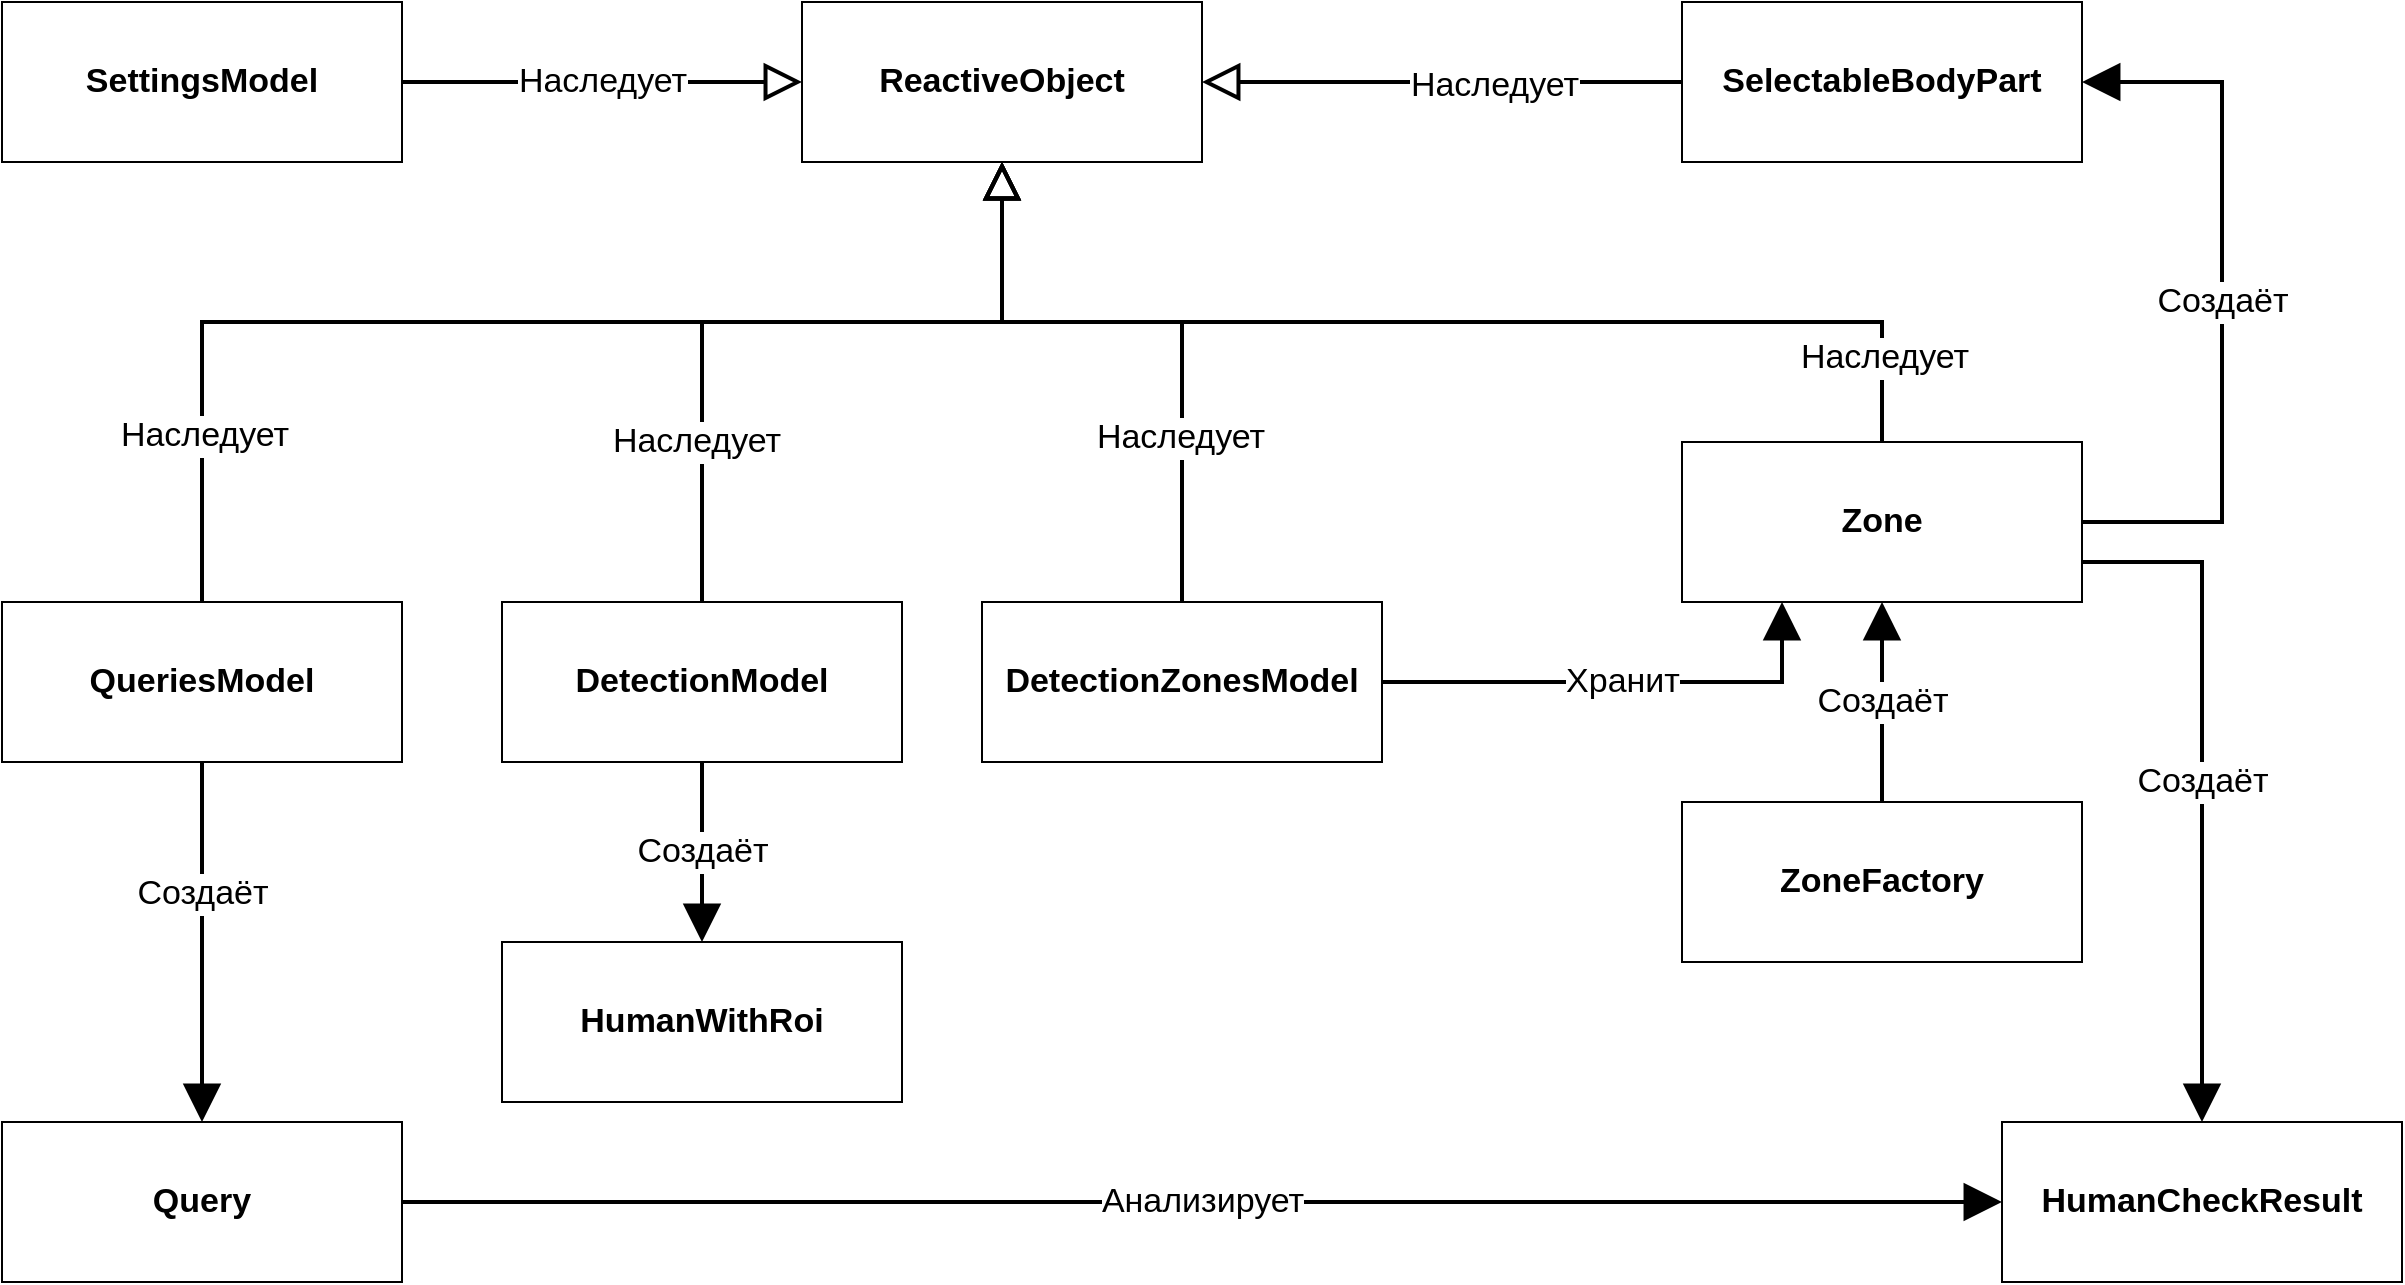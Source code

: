 <mxfile version="17.3.0" type="device" pages="11"><diagram id="lVbMk45v3q8_m3Y6EUMq" name="Models"><mxGraphModel dx="2249" dy="789" grid="1" gridSize="10" guides="1" tooltips="1" connect="1" arrows="1" fold="1" page="1" pageScale="1" pageWidth="827" pageHeight="1169" math="0" shadow="0"><root><mxCell id="0"/><mxCell id="1" parent="0"/><mxCell id="Pwsf_MeEl19vd4MY9JQ1-1" value="ReactiveObject" style="rounded=0;whiteSpace=wrap;html=1;fontSize=17;fontStyle=1" parent="1" vertex="1"><mxGeometry x="200" y="200" width="200" height="80" as="geometry"/></mxCell><mxCell id="Pwsf_MeEl19vd4MY9JQ1-5" style="edgeStyle=orthogonalEdgeStyle;rounded=0;orthogonalLoop=1;jettySize=auto;html=1;exitX=0.5;exitY=0;exitDx=0;exitDy=0;entryX=0.5;entryY=1;entryDx=0;entryDy=0;fontSize=17;endArrow=block;endFill=0;startSize=6;endSize=14;strokeWidth=2;" parent="1" source="Pwsf_MeEl19vd4MY9JQ1-3" target="Pwsf_MeEl19vd4MY9JQ1-1" edge="1"><mxGeometry relative="1" as="geometry"><Array as="points"><mxPoint x="390" y="360"/><mxPoint x="300" y="360"/></Array></mxGeometry></mxCell><mxCell id="05B9P-WUZT3QeuVyk3-e-15" value="Наследует" style="edgeLabel;html=1;align=center;verticalAlign=middle;resizable=0;points=[];fontSize=17;" parent="Pwsf_MeEl19vd4MY9JQ1-5" vertex="1" connectable="0"><mxGeometry x="-0.471" y="1" relative="1" as="geometry"><mxPoint as="offset"/></mxGeometry></mxCell><mxCell id="05B9P-WUZT3QeuVyk3-e-6" value="Хранит" style="edgeStyle=orthogonalEdgeStyle;rounded=0;orthogonalLoop=1;jettySize=auto;html=1;exitX=1;exitY=0.5;exitDx=0;exitDy=0;entryX=0.25;entryY=1;entryDx=0;entryDy=0;fontSize=17;endArrow=block;endFill=1;startSize=6;endSize=14;strokeWidth=2;" parent="1" source="Pwsf_MeEl19vd4MY9JQ1-3" target="05B9P-WUZT3QeuVyk3-e-4" edge="1"><mxGeometry relative="1" as="geometry"><Array as="points"><mxPoint x="690" y="540"/></Array></mxGeometry></mxCell><mxCell id="05B9P-WUZT3QeuVyk3-e-19" value="Создаёт" style="edgeStyle=orthogonalEdgeStyle;rounded=0;orthogonalLoop=1;jettySize=auto;html=1;exitX=1;exitY=0.75;exitDx=0;exitDy=0;fontSize=17;endArrow=block;endFill=1;startSize=6;endSize=14;strokeWidth=2;entryX=0.5;entryY=0;entryDx=0;entryDy=0;" parent="1" source="05B9P-WUZT3QeuVyk3-e-4" target="05B9P-WUZT3QeuVyk3-e-20" edge="1"><mxGeometry relative="1" as="geometry"><mxPoint x="390" y="670" as="targetPoint"/></mxGeometry></mxCell><mxCell id="Pwsf_MeEl19vd4MY9JQ1-3" value="DetectionZonesModel" style="rounded=0;whiteSpace=wrap;html=1;fontSize=17;fontStyle=1" parent="1" vertex="1"><mxGeometry x="290" y="500" width="200" height="80" as="geometry"/></mxCell><mxCell id="05B9P-WUZT3QeuVyk3-e-10" value="Создаёт" style="edgeStyle=orthogonalEdgeStyle;rounded=0;orthogonalLoop=1;jettySize=auto;html=1;exitX=0.5;exitY=0;exitDx=0;exitDy=0;entryX=0.5;entryY=1;entryDx=0;entryDy=0;fontSize=17;endArrow=block;endFill=1;startSize=6;endSize=14;strokeWidth=2;" parent="1" source="Pwsf_MeEl19vd4MY9JQ1-7" target="05B9P-WUZT3QeuVyk3-e-4" edge="1"><mxGeometry relative="1" as="geometry"/></mxCell><mxCell id="Pwsf_MeEl19vd4MY9JQ1-7" value="ZoneFactory" style="rounded=0;whiteSpace=wrap;html=1;fontSize=17;fontStyle=1" parent="1" vertex="1"><mxGeometry x="640" y="600" width="200" height="80" as="geometry"/></mxCell><mxCell id="Pwsf_MeEl19vd4MY9JQ1-9" value="Наследует" style="edgeStyle=orthogonalEdgeStyle;rounded=0;orthogonalLoop=1;jettySize=auto;html=1;exitX=1;exitY=0.5;exitDx=0;exitDy=0;entryX=0;entryY=0.5;entryDx=0;entryDy=0;fontSize=17;endArrow=block;endFill=0;startSize=6;endSize=14;strokeWidth=2;" parent="1" source="Pwsf_MeEl19vd4MY9JQ1-8" target="Pwsf_MeEl19vd4MY9JQ1-1" edge="1"><mxGeometry relative="1" as="geometry"/></mxCell><mxCell id="Pwsf_MeEl19vd4MY9JQ1-8" value="SettingsModel" style="rounded=0;whiteSpace=wrap;html=1;fontSize=17;fontStyle=1" parent="1" vertex="1"><mxGeometry x="-200" y="200" width="200" height="80" as="geometry"/></mxCell><mxCell id="05B9P-WUZT3QeuVyk3-e-9" style="edgeStyle=orthogonalEdgeStyle;rounded=0;orthogonalLoop=1;jettySize=auto;html=1;exitX=0.5;exitY=0;exitDx=0;exitDy=0;fontSize=17;endArrow=block;endFill=0;startSize=6;endSize=14;strokeWidth=2;" parent="1" source="05B9P-WUZT3QeuVyk3-e-1" edge="1"><mxGeometry relative="1" as="geometry"><mxPoint x="300" y="280" as="targetPoint"/><Array as="points"><mxPoint x="150" y="360"/><mxPoint x="300" y="360"/></Array></mxGeometry></mxCell><mxCell id="05B9P-WUZT3QeuVyk3-e-14" value="Наследует" style="edgeLabel;html=1;align=center;verticalAlign=middle;resizable=0;points=[];fontSize=17;" parent="05B9P-WUZT3QeuVyk3-e-9" vertex="1" connectable="0"><mxGeometry x="-0.568" y="3" relative="1" as="geometry"><mxPoint as="offset"/></mxGeometry></mxCell><mxCell id="05B9P-WUZT3QeuVyk3-e-18" value="Создаёт" style="edgeStyle=orthogonalEdgeStyle;rounded=0;orthogonalLoop=1;jettySize=auto;html=1;exitX=0.5;exitY=1;exitDx=0;exitDy=0;entryX=0.5;entryY=0;entryDx=0;entryDy=0;fontSize=17;endArrow=block;endFill=1;startSize=6;endSize=14;strokeWidth=2;" parent="1" source="05B9P-WUZT3QeuVyk3-e-1" target="05B9P-WUZT3QeuVyk3-e-17" edge="1"><mxGeometry relative="1" as="geometry"/></mxCell><mxCell id="05B9P-WUZT3QeuVyk3-e-1" value="DetectionModel" style="rounded=0;whiteSpace=wrap;html=1;fontSize=17;fontStyle=1" parent="1" vertex="1"><mxGeometry x="50" y="500" width="200" height="80" as="geometry"/></mxCell><mxCell id="05B9P-WUZT3QeuVyk3-e-5" style="edgeStyle=orthogonalEdgeStyle;rounded=0;orthogonalLoop=1;jettySize=auto;html=1;exitX=0.5;exitY=0;exitDx=0;exitDy=0;entryX=0.5;entryY=1;entryDx=0;entryDy=0;fontSize=17;endArrow=block;endFill=0;startSize=6;endSize=14;strokeWidth=2;" parent="1" source="05B9P-WUZT3QeuVyk3-e-4" target="Pwsf_MeEl19vd4MY9JQ1-1" edge="1"><mxGeometry relative="1" as="geometry"><Array as="points"><mxPoint x="740" y="360"/><mxPoint x="300" y="360"/></Array></mxGeometry></mxCell><mxCell id="05B9P-WUZT3QeuVyk3-e-16" value="Наследует" style="edgeLabel;html=1;align=center;verticalAlign=middle;resizable=0;points=[];fontSize=17;" parent="05B9P-WUZT3QeuVyk3-e-5" vertex="1" connectable="0"><mxGeometry x="-0.855" y="-1" relative="1" as="geometry"><mxPoint as="offset"/></mxGeometry></mxCell><mxCell id="05B9P-WUZT3QeuVyk3-e-4" value="Zone" style="rounded=0;whiteSpace=wrap;html=1;fontSize=17;fontStyle=1" parent="1" vertex="1"><mxGeometry x="640" y="420" width="200" height="80" as="geometry"/></mxCell><mxCell id="05B9P-WUZT3QeuVyk3-e-12" style="edgeStyle=orthogonalEdgeStyle;rounded=0;orthogonalLoop=1;jettySize=auto;html=1;exitX=0.5;exitY=0;exitDx=0;exitDy=0;entryX=0.5;entryY=1;entryDx=0;entryDy=0;fontSize=17;endArrow=block;endFill=0;startSize=6;endSize=14;strokeWidth=2;" parent="1" source="05B9P-WUZT3QeuVyk3-e-11" target="Pwsf_MeEl19vd4MY9JQ1-1" edge="1"><mxGeometry relative="1" as="geometry"><Array as="points"><mxPoint x="-100" y="360"/><mxPoint x="300" y="360"/></Array></mxGeometry></mxCell><mxCell id="05B9P-WUZT3QeuVyk3-e-13" value="Наследует" style="edgeLabel;html=1;align=center;verticalAlign=middle;resizable=0;points=[];fontSize=17;" parent="05B9P-WUZT3QeuVyk3-e-12" vertex="1" connectable="0"><mxGeometry x="-0.732" y="-1" relative="1" as="geometry"><mxPoint as="offset"/></mxGeometry></mxCell><mxCell id="BBI9Ho5Rjt9mncwX-5yS-2" style="edgeStyle=orthogonalEdgeStyle;rounded=0;orthogonalLoop=1;jettySize=auto;html=1;exitX=0.5;exitY=1;exitDx=0;exitDy=0;entryX=0.5;entryY=0;entryDx=0;entryDy=0;fontSize=17;endArrow=block;endFill=1;startSize=6;endSize=14;strokeWidth=2;" parent="1" source="05B9P-WUZT3QeuVyk3-e-11" target="BBI9Ho5Rjt9mncwX-5yS-1" edge="1"><mxGeometry relative="1" as="geometry"/></mxCell><mxCell id="BBI9Ho5Rjt9mncwX-5yS-3" value="Создаёт" style="edgeLabel;html=1;align=center;verticalAlign=middle;resizable=0;points=[];fontSize=17;" parent="BBI9Ho5Rjt9mncwX-5yS-2" vertex="1" connectable="0"><mxGeometry x="-0.268" relative="1" as="geometry"><mxPoint as="offset"/></mxGeometry></mxCell><mxCell id="05B9P-WUZT3QeuVyk3-e-11" value="QueriesModel" style="rounded=0;whiteSpace=wrap;html=1;fontSize=17;fontStyle=1" parent="1" vertex="1"><mxGeometry x="-200" y="500" width="200" height="80" as="geometry"/></mxCell><mxCell id="05B9P-WUZT3QeuVyk3-e-17" value="HumanWithRoi" style="rounded=0;whiteSpace=wrap;html=1;fontSize=17;fontStyle=1" parent="1" vertex="1"><mxGeometry x="50" y="670" width="200" height="80" as="geometry"/></mxCell><mxCell id="05B9P-WUZT3QeuVyk3-e-20" value="HumanCheckResult" style="rounded=0;whiteSpace=wrap;html=1;fontSize=17;fontStyle=1" parent="1" vertex="1"><mxGeometry x="800" y="760" width="200" height="80" as="geometry"/></mxCell><mxCell id="RXeYNyWutmVe1sx_dvgy-2" style="edgeStyle=orthogonalEdgeStyle;rounded=0;orthogonalLoop=1;jettySize=auto;html=1;exitX=0;exitY=0.5;exitDx=0;exitDy=0;entryX=1;entryY=0.5;entryDx=0;entryDy=0;fontSize=17;endArrow=block;endFill=0;startSize=6;endSize=14;strokeWidth=2;" parent="1" source="RXeYNyWutmVe1sx_dvgy-1" target="Pwsf_MeEl19vd4MY9JQ1-1" edge="1"><mxGeometry relative="1" as="geometry"/></mxCell><mxCell id="RXeYNyWutmVe1sx_dvgy-3" value="Наследует" style="edgeLabel;html=1;align=center;verticalAlign=middle;resizable=0;points=[];fontSize=17;" parent="RXeYNyWutmVe1sx_dvgy-2" vertex="1" connectable="0"><mxGeometry x="-0.217" y="2" relative="1" as="geometry"><mxPoint as="offset"/></mxGeometry></mxCell><mxCell id="RXeYNyWutmVe1sx_dvgy-1" value="SelectableBodyPart" style="rounded=0;whiteSpace=wrap;html=1;fontSize=17;fontStyle=1" parent="1" vertex="1"><mxGeometry x="640" y="200" width="200" height="80" as="geometry"/></mxCell><mxCell id="RXeYNyWutmVe1sx_dvgy-4" value="Создаёт" style="edgeStyle=orthogonalEdgeStyle;rounded=0;orthogonalLoop=1;jettySize=auto;html=1;exitX=1;exitY=0.5;exitDx=0;exitDy=0;entryX=1;entryY=0.5;entryDx=0;entryDy=0;fontSize=17;endArrow=block;endFill=1;startSize=6;endSize=14;strokeWidth=2;" parent="1" source="05B9P-WUZT3QeuVyk3-e-4" target="RXeYNyWutmVe1sx_dvgy-1" edge="1"><mxGeometry relative="1" as="geometry"><mxPoint x="750" y="610" as="sourcePoint"/><mxPoint x="750" y="510" as="targetPoint"/><Array as="points"><mxPoint x="910" y="460"/><mxPoint x="910" y="240"/></Array></mxGeometry></mxCell><mxCell id="BBI9Ho5Rjt9mncwX-5yS-4" value="Анализирует" style="edgeStyle=orthogonalEdgeStyle;rounded=0;orthogonalLoop=1;jettySize=auto;html=1;exitX=1;exitY=0.5;exitDx=0;exitDy=0;entryX=0;entryY=0.5;entryDx=0;entryDy=0;fontSize=17;endArrow=block;endFill=1;startSize=6;endSize=14;strokeWidth=2;" parent="1" source="BBI9Ho5Rjt9mncwX-5yS-1" target="05B9P-WUZT3QeuVyk3-e-20" edge="1"><mxGeometry relative="1" as="geometry"/></mxCell><mxCell id="BBI9Ho5Rjt9mncwX-5yS-1" value="Query" style="rounded=0;whiteSpace=wrap;html=1;fontSize=17;fontStyle=1" parent="1" vertex="1"><mxGeometry x="-200" y="760" width="200" height="80" as="geometry"/></mxCell></root></mxGraphModel></diagram><diagram id="eccBWpAx4H5GI1JZVXms" name="ViewModels"><mxGraphModel dx="2249" dy="1958" grid="1" gridSize="10" guides="1" tooltips="1" connect="1" arrows="1" fold="1" page="1" pageScale="1" pageWidth="827" pageHeight="1169" math="0" shadow="0"><root><mxCell id="0"/><mxCell id="1" parent="0"/><mxCell id="CQ52oy3UiIIA9jU9SBJD-2" style="edgeStyle=orthogonalEdgeStyle;rounded=0;orthogonalLoop=1;jettySize=auto;html=1;exitX=0.5;exitY=0;exitDx=0;exitDy=0;entryX=0.5;entryY=1;entryDx=0;entryDy=0;fontSize=17;endArrow=block;endFill=0;startSize=6;endSize=14;strokeWidth=2;" parent="1" source="mF8u1LyoYfnVITgFCpwh-1" target="CQ52oy3UiIIA9jU9SBJD-1" edge="1"><mxGeometry relative="1" as="geometry"/></mxCell><mxCell id="Gm1gbn7dVcfFZR_8BNUo-7" value="Наследует" style="edgeLabel;html=1;align=center;verticalAlign=middle;resizable=0;points=[];fontSize=17;" parent="CQ52oy3UiIIA9jU9SBJD-2" vertex="1" connectable="0"><mxGeometry x="-0.51" y="1" relative="1" as="geometry"><mxPoint as="offset"/></mxGeometry></mxCell><mxCell id="mF8u1LyoYfnVITgFCpwh-1" value="ShellViewModel" style="rounded=0;whiteSpace=wrap;html=1;fontSize=17;fontStyle=1" parent="1" vertex="1"><mxGeometry x="70" y="280" width="200" height="80" as="geometry"/></mxCell><mxCell id="cVGPGwTRxzzX_lsUKX8O-1" value="Наследует" style="edgeStyle=orthogonalEdgeStyle;rounded=0;orthogonalLoop=1;jettySize=auto;html=1;exitX=1;exitY=0.5;exitDx=0;exitDy=0;entryX=0;entryY=0.5;entryDx=0;entryDy=0;fontSize=17;endArrow=block;endFill=0;startSize=6;endSize=14;strokeWidth=2;" parent="1" source="mF8u1LyoYfnVITgFCpwh-2" target="CQ52oy3UiIIA9jU9SBJD-1" edge="1"><mxGeometry relative="1" as="geometry"/></mxCell><mxCell id="mF8u1LyoYfnVITgFCpwh-2" value="ZoneCosumer" style="rounded=0;whiteSpace=wrap;html=1;fontSize=17;fontStyle=1" parent="1" vertex="1"><mxGeometry x="-170" y="120" width="200" height="80" as="geometry"/></mxCell><mxCell id="CQ52oy3UiIIA9jU9SBJD-1" value="ReactiveObject" style="rounded=0;whiteSpace=wrap;html=1;fontSize=17;fontStyle=1" parent="1" vertex="1"><mxGeometry x="200" y="120" width="200" height="80" as="geometry"/></mxCell><mxCell id="cVGPGwTRxzzX_lsUKX8O-6" style="edgeStyle=orthogonalEdgeStyle;rounded=0;orthogonalLoop=1;jettySize=auto;html=1;exitX=0.5;exitY=1;exitDx=0;exitDy=0;entryX=0.5;entryY=0;entryDx=0;entryDy=0;fontSize=17;endArrow=block;endFill=0;startSize=6;endSize=14;strokeWidth=2;" parent="1" source="cVGPGwTRxzzX_lsUKX8O-2" target="CQ52oy3UiIIA9jU9SBJD-1" edge="1"><mxGeometry relative="1" as="geometry"/></mxCell><mxCell id="Gm1gbn7dVcfFZR_8BNUo-5" value="Наследует" style="edgeLabel;html=1;align=center;verticalAlign=middle;resizable=0;points=[];fontSize=17;" parent="cVGPGwTRxzzX_lsUKX8O-6" vertex="1" connectable="0"><mxGeometry x="-0.516" y="3" relative="1" as="geometry"><mxPoint as="offset"/></mxGeometry></mxCell><mxCell id="cVGPGwTRxzzX_lsUKX8O-2" value="DetectionZonesViewModel" style="rounded=0;whiteSpace=wrap;html=1;fontSize=17;fontStyle=1" parent="1" vertex="1"><mxGeometry x="70" y="-40" width="220" height="80" as="geometry"/></mxCell><mxCell id="Gm1gbn7dVcfFZR_8BNUo-3" value="Наследует" style="edgeStyle=orthogonalEdgeStyle;rounded=0;orthogonalLoop=1;jettySize=auto;html=1;exitX=0;exitY=0.5;exitDx=0;exitDy=0;entryX=1;entryY=0.5;entryDx=0;entryDy=0;fontSize=17;endArrow=block;endFill=0;startSize=6;endSize=14;strokeWidth=2;" parent="1" source="cVGPGwTRxzzX_lsUKX8O-4" target="CQ52oy3UiIIA9jU9SBJD-1" edge="1"><mxGeometry relative="1" as="geometry"/></mxCell><mxCell id="cVGPGwTRxzzX_lsUKX8O-4" value="OpenCameraDialogViewModel" style="rounded=0;whiteSpace=wrap;html=1;fontSize=17;fontStyle=1" parent="1" vertex="1"><mxGeometry x="600" y="120" width="280" height="80" as="geometry"/></mxCell><mxCell id="cVGPGwTRxzzX_lsUKX8O-9" style="edgeStyle=orthogonalEdgeStyle;rounded=0;orthogonalLoop=1;jettySize=auto;html=1;exitX=0.5;exitY=0;exitDx=0;exitDy=0;fontSize=17;endArrow=block;endFill=0;startSize=6;endSize=14;strokeWidth=2;entryX=0;entryY=0.5;entryDx=0;entryDy=0;" parent="1" source="cVGPGwTRxzzX_lsUKX8O-5" target="mF8u1LyoYfnVITgFCpwh-2" edge="1"><mxGeometry relative="1" as="geometry"><mxPoint x="-200" y="200" as="targetPoint"/><Array as="points"><mxPoint x="-250" y="160"/></Array></mxGeometry></mxCell><mxCell id="Gm1gbn7dVcfFZR_8BNUo-9" value="Наследует" style="edgeLabel;html=1;align=center;verticalAlign=middle;resizable=0;points=[];fontSize=17;" parent="cVGPGwTRxzzX_lsUKX8O-9" vertex="1" connectable="0"><mxGeometry x="-0.684" relative="1" as="geometry"><mxPoint as="offset"/></mxGeometry></mxCell><mxCell id="cVGPGwTRxzzX_lsUKX8O-5" value="DetectionViewModel" style="rounded=0;whiteSpace=wrap;html=1;fontSize=17;fontStyle=1" parent="1" vertex="1"><mxGeometry x="-350" y="240" width="200" height="80" as="geometry"/></mxCell><mxCell id="cVGPGwTRxzzX_lsUKX8O-8" style="edgeStyle=orthogonalEdgeStyle;rounded=0;orthogonalLoop=1;jettySize=auto;html=1;exitX=0.5;exitY=1;exitDx=0;exitDy=0;entryX=0;entryY=0.5;entryDx=0;entryDy=0;fontSize=17;endArrow=block;endFill=0;startSize=6;endSize=14;strokeWidth=2;" parent="1" source="cVGPGwTRxzzX_lsUKX8O-7" target="mF8u1LyoYfnVITgFCpwh-2" edge="1"><mxGeometry relative="1" as="geometry"/></mxCell><mxCell id="Gm1gbn7dVcfFZR_8BNUo-10" value="Наследует" style="edgeLabel;html=1;align=center;verticalAlign=middle;resizable=0;points=[];fontSize=17;" parent="cVGPGwTRxzzX_lsUKX8O-8" vertex="1" connectable="0"><mxGeometry x="-0.838" y="-1" relative="1" as="geometry"><mxPoint x="1" y="6" as="offset"/></mxGeometry></mxCell><mxCell id="cVGPGwTRxzzX_lsUKX8O-7" value="ZonesViewModel" style="rounded=0;whiteSpace=wrap;html=1;fontSize=17;fontStyle=1" parent="1" vertex="1"><mxGeometry x="-360" y="20" width="220" height="80" as="geometry"/></mxCell><mxCell id="cVGPGwTRxzzX_lsUKX8O-12" style="edgeStyle=orthogonalEdgeStyle;rounded=0;orthogonalLoop=1;jettySize=auto;html=1;exitX=0.5;exitY=1;exitDx=0;exitDy=0;entryX=0.5;entryY=0;entryDx=0;entryDy=0;fontSize=17;endArrow=block;endFill=0;startSize=6;endSize=14;strokeWidth=2;" parent="1" source="cVGPGwTRxzzX_lsUKX8O-11" target="CQ52oy3UiIIA9jU9SBJD-1" edge="1"><mxGeometry relative="1" as="geometry"/></mxCell><mxCell id="Gm1gbn7dVcfFZR_8BNUo-4" value="Наследует" style="edgeLabel;html=1;align=center;verticalAlign=middle;resizable=0;points=[];fontSize=17;" parent="cVGPGwTRxzzX_lsUKX8O-12" vertex="1" connectable="0"><mxGeometry x="-0.39" relative="1" as="geometry"><mxPoint as="offset"/></mxGeometry></mxCell><mxCell id="cVGPGwTRxzzX_lsUKX8O-11" value="HumansViewModel" style="rounded=0;whiteSpace=wrap;html=1;fontSize=17;fontStyle=1" parent="1" vertex="1"><mxGeometry x="320" y="-40" width="220" height="80" as="geometry"/></mxCell><mxCell id="cVGPGwTRxzzX_lsUKX8O-14" style="edgeStyle=orthogonalEdgeStyle;rounded=0;orthogonalLoop=1;jettySize=auto;html=1;exitX=0.5;exitY=0;exitDx=0;exitDy=0;entryX=0.5;entryY=1;entryDx=0;entryDy=0;fontSize=17;endArrow=block;endFill=0;startSize=6;endSize=14;strokeWidth=2;" parent="1" source="cVGPGwTRxzzX_lsUKX8O-13" target="CQ52oy3UiIIA9jU9SBJD-1" edge="1"><mxGeometry relative="1" as="geometry"/></mxCell><mxCell id="Gm1gbn7dVcfFZR_8BNUo-6" value="Наследует" style="edgeLabel;html=1;align=center;verticalAlign=middle;resizable=0;points=[];fontSize=17;" parent="cVGPGwTRxzzX_lsUKX8O-14" vertex="1" connectable="0"><mxGeometry x="-0.391" y="1" relative="1" as="geometry"><mxPoint as="offset"/></mxGeometry></mxCell><mxCell id="cVGPGwTRxzzX_lsUKX8O-13" value="SettingsViewModel" style="rounded=0;whiteSpace=wrap;html=1;fontSize=17;fontStyle=1" parent="1" vertex="1"><mxGeometry x="320" y="280" width="200" height="80" as="geometry"/></mxCell></root></mxGraphModel></diagram><diagram id="ZwteJK--eHnxEDnkf1O6" name="Views"><mxGraphModel dx="2249" dy="1958" grid="1" gridSize="10" guides="1" tooltips="1" connect="1" arrows="1" fold="1" page="1" pageScale="1" pageWidth="827" pageHeight="1169" math="0" shadow="0"><root><mxCell id="0"/><mxCell id="1" parent="0"/><mxCell id="0LN0Os0TlgbcNT7TuWBF-3" style="edgeStyle=orthogonalEdgeStyle;rounded=0;orthogonalLoop=1;jettySize=auto;html=1;exitX=0.5;exitY=0;exitDx=0;exitDy=0;entryX=0.5;entryY=1;entryDx=0;entryDy=0;fontSize=17;endArrow=block;endFill=1;startSize=6;endSize=14;strokeWidth=2;" parent="1" source="0LN0Os0TlgbcNT7TuWBF-1" target="0LN0Os0TlgbcNT7TuWBF-2" edge="1"><mxGeometry relative="1" as="geometry"/></mxCell><mxCell id="c0GDDBGlBjeldphuzk5E-3" value="Создаёт" style="edgeLabel;html=1;align=center;verticalAlign=middle;resizable=0;points=[];fontSize=17;" parent="0LN0Os0TlgbcNT7TuWBF-3" vertex="1" connectable="0"><mxGeometry x="-0.268" y="-2" relative="1" as="geometry"><mxPoint as="offset"/></mxGeometry></mxCell><mxCell id="0LN0Os0TlgbcNT7TuWBF-17" style="edgeStyle=orthogonalEdgeStyle;rounded=0;orthogonalLoop=1;jettySize=auto;html=1;exitX=0;exitY=0.5;exitDx=0;exitDy=0;entryX=1;entryY=0.5;entryDx=0;entryDy=0;fontSize=17;endArrow=block;endFill=1;startSize=6;endSize=14;strokeWidth=2;" parent="1" source="0LN0Os0TlgbcNT7TuWBF-1" target="0LN0Os0TlgbcNT7TuWBF-16" edge="1"><mxGeometry relative="1" as="geometry"/></mxCell><mxCell id="c0GDDBGlBjeldphuzk5E-1" value="Создаёт" style="edgeLabel;html=1;align=center;verticalAlign=middle;resizable=0;points=[];fontSize=17;" parent="0LN0Os0TlgbcNT7TuWBF-17" vertex="1" connectable="0"><mxGeometry x="-0.148" relative="1" as="geometry"><mxPoint as="offset"/></mxGeometry></mxCell><mxCell id="0LN0Os0TlgbcNT7TuWBF-19" value="Создаёт" style="edgeStyle=orthogonalEdgeStyle;rounded=0;orthogonalLoop=1;jettySize=auto;html=1;exitX=1;exitY=0.5;exitDx=0;exitDy=0;entryX=0;entryY=0.5;entryDx=0;entryDy=0;fontSize=17;endArrow=block;endFill=1;startSize=6;endSize=14;strokeWidth=2;" parent="1" source="0LN0Os0TlgbcNT7TuWBF-1" target="0LN0Os0TlgbcNT7TuWBF-18" edge="1"><mxGeometry relative="1" as="geometry"/></mxCell><mxCell id="0LN0Os0TlgbcNT7TuWBF-21" style="edgeStyle=orthogonalEdgeStyle;rounded=0;orthogonalLoop=1;jettySize=auto;html=1;exitX=0.5;exitY=1;exitDx=0;exitDy=0;entryX=0.5;entryY=0;entryDx=0;entryDy=0;fontSize=17;endArrow=block;endFill=1;startSize=6;endSize=14;strokeWidth=2;" parent="1" source="0LN0Os0TlgbcNT7TuWBF-1" target="0LN0Os0TlgbcNT7TuWBF-20" edge="1"><mxGeometry relative="1" as="geometry"/></mxCell><mxCell id="c0GDDBGlBjeldphuzk5E-2" value="Создаёт" style="edgeLabel;html=1;align=center;verticalAlign=middle;resizable=0;points=[];fontSize=17;" parent="0LN0Os0TlgbcNT7TuWBF-21" vertex="1" connectable="0"><mxGeometry x="-0.256" y="4" relative="1" as="geometry"><mxPoint as="offset"/></mxGeometry></mxCell><mxCell id="0LN0Os0TlgbcNT7TuWBF-1" value="Shell" style="rounded=0;whiteSpace=wrap;html=1;fontSize=17;" parent="1" vertex="1"><mxGeometry x="280" y="400" width="120" height="60" as="geometry"/></mxCell><mxCell id="0LN0Os0TlgbcNT7TuWBF-14" style="edgeStyle=orthogonalEdgeStyle;rounded=0;orthogonalLoop=1;jettySize=auto;html=1;exitX=1;exitY=0.5;exitDx=0;exitDy=0;entryX=0;entryY=0.5;entryDx=0;entryDy=0;fontSize=17;endArrow=block;endFill=1;startSize=6;endSize=14;strokeWidth=2;" parent="1" source="0LN0Os0TlgbcNT7TuWBF-2" target="0LN0Os0TlgbcNT7TuWBF-7" edge="1"><mxGeometry relative="1" as="geometry"/></mxCell><mxCell id="c0GDDBGlBjeldphuzk5E-4" value="Создаёт" style="edgeLabel;html=1;align=center;verticalAlign=middle;resizable=0;points=[];fontSize=17;" parent="0LN0Os0TlgbcNT7TuWBF-14" vertex="1" connectable="0"><mxGeometry x="-0.082" relative="1" as="geometry"><mxPoint as="offset"/></mxGeometry></mxCell><mxCell id="0LN0Os0TlgbcNT7TuWBF-15" style="edgeStyle=orthogonalEdgeStyle;rounded=0;orthogonalLoop=1;jettySize=auto;html=1;exitX=0.75;exitY=0;exitDx=0;exitDy=0;entryX=0.5;entryY=1;entryDx=0;entryDy=0;fontSize=17;endArrow=block;endFill=1;startSize=6;endSize=14;strokeWidth=2;" parent="1" source="0LN0Os0TlgbcNT7TuWBF-2" target="0LN0Os0TlgbcNT7TuWBF-5" edge="1"><mxGeometry relative="1" as="geometry"><Array as="points"><mxPoint x="382" y="200"/><mxPoint x="455" y="200"/></Array></mxGeometry></mxCell><mxCell id="c0GDDBGlBjeldphuzk5E-7" value="Создаёт" style="edgeLabel;html=1;align=center;verticalAlign=middle;resizable=0;points=[];fontSize=17;" parent="0LN0Os0TlgbcNT7TuWBF-15" vertex="1" connectable="0"><mxGeometry x="-0.209" relative="1" as="geometry"><mxPoint as="offset"/></mxGeometry></mxCell><mxCell id="0LN0Os0TlgbcNT7TuWBF-24" style="edgeStyle=orthogonalEdgeStyle;rounded=0;orthogonalLoop=1;jettySize=auto;html=1;exitX=0.25;exitY=0;exitDx=0;exitDy=0;entryX=0.5;entryY=1;entryDx=0;entryDy=0;fontSize=17;endArrow=block;endFill=1;startSize=6;endSize=14;strokeWidth=2;" parent="1" source="0LN0Os0TlgbcNT7TuWBF-2" target="0LN0Os0TlgbcNT7TuWBF-23" edge="1"><mxGeometry relative="1" as="geometry"><Array as="points"><mxPoint x="298" y="200"/><mxPoint x="205" y="200"/></Array></mxGeometry></mxCell><mxCell id="c0GDDBGlBjeldphuzk5E-6" value="Создаёт" style="edgeLabel;html=1;align=center;verticalAlign=middle;resizable=0;points=[];fontSize=17;" parent="0LN0Os0TlgbcNT7TuWBF-24" vertex="1" connectable="0"><mxGeometry x="0.175" y="-3" relative="1" as="geometry"><mxPoint as="offset"/></mxGeometry></mxCell><mxCell id="0LN0Os0TlgbcNT7TuWBF-29" style="edgeStyle=orthogonalEdgeStyle;rounded=0;orthogonalLoop=1;jettySize=auto;html=1;exitX=0;exitY=0.5;exitDx=0;exitDy=0;entryX=1;entryY=0.5;entryDx=0;entryDy=0;fontSize=17;endArrow=block;endFill=1;startSize=6;endSize=14;strokeWidth=2;" parent="1" source="0LN0Os0TlgbcNT7TuWBF-2" target="0LN0Os0TlgbcNT7TuWBF-28" edge="1"><mxGeometry relative="1" as="geometry"/></mxCell><mxCell id="c0GDDBGlBjeldphuzk5E-5" value="Создаёт" style="edgeLabel;html=1;align=center;verticalAlign=middle;resizable=0;points=[];fontSize=17;" parent="0LN0Os0TlgbcNT7TuWBF-29" vertex="1" connectable="0"><mxGeometry x="-0.102" y="-1" relative="1" as="geometry"><mxPoint as="offset"/></mxGeometry></mxCell><mxCell id="0LN0Os0TlgbcNT7TuWBF-2" value="DetectionControl" style="rounded=0;whiteSpace=wrap;html=1;fontSize=17;" parent="1" vertex="1"><mxGeometry x="255" y="240" width="170" height="60" as="geometry"/></mxCell><mxCell id="0LN0Os0TlgbcNT7TuWBF-13" style="edgeStyle=orthogonalEdgeStyle;rounded=0;orthogonalLoop=1;jettySize=auto;html=1;exitX=0.5;exitY=0;exitDx=0;exitDy=0;entryX=0.5;entryY=1;entryDx=0;entryDy=0;fontSize=17;endArrow=block;endFill=1;startSize=6;endSize=14;strokeWidth=2;" parent="1" source="0LN0Os0TlgbcNT7TuWBF-5" target="0LN0Os0TlgbcNT7TuWBF-12" edge="1"><mxGeometry relative="1" as="geometry"/></mxCell><mxCell id="c0GDDBGlBjeldphuzk5E-9" value="Создаёт" style="edgeLabel;html=1;align=center;verticalAlign=middle;resizable=0;points=[];fontSize=17;" parent="0LN0Os0TlgbcNT7TuWBF-13" vertex="1" connectable="0"><mxGeometry x="-0.233" y="1" relative="1" as="geometry"><mxPoint as="offset"/></mxGeometry></mxCell><mxCell id="0LN0Os0TlgbcNT7TuWBF-5" value="DetectionZonesControl" style="rounded=0;whiteSpace=wrap;html=1;fontSize=17;" parent="1" vertex="1"><mxGeometry x="350" y="80" width="210" height="60" as="geometry"/></mxCell><mxCell id="0LN0Os0TlgbcNT7TuWBF-10" style="edgeStyle=orthogonalEdgeStyle;rounded=0;orthogonalLoop=1;jettySize=auto;html=1;exitX=0.5;exitY=0;exitDx=0;exitDy=0;entryX=0.5;entryY=1;entryDx=0;entryDy=0;fontSize=17;endArrow=block;endFill=1;startSize=6;endSize=14;strokeWidth=2;" parent="1" source="0LN0Os0TlgbcNT7TuWBF-7" target="0LN0Os0TlgbcNT7TuWBF-8" edge="1"><mxGeometry relative="1" as="geometry"/></mxCell><mxCell id="c0GDDBGlBjeldphuzk5E-10" value="Создаёт" style="edgeLabel;html=1;align=center;verticalAlign=middle;resizable=0;points=[];fontSize=17;" parent="0LN0Os0TlgbcNT7TuWBF-10" vertex="1" connectable="0"><mxGeometry x="-0.196" y="2" relative="1" as="geometry"><mxPoint as="offset"/></mxGeometry></mxCell><mxCell id="0LN0Os0TlgbcNT7TuWBF-11" style="edgeStyle=orthogonalEdgeStyle;rounded=0;orthogonalLoop=1;jettySize=auto;html=1;exitX=1;exitY=0.5;exitDx=0;exitDy=0;entryX=0;entryY=0.5;entryDx=0;entryDy=0;fontSize=17;endArrow=block;endFill=1;startSize=6;endSize=14;strokeWidth=2;" parent="1" source="0LN0Os0TlgbcNT7TuWBF-7" target="0LN0Os0TlgbcNT7TuWBF-9" edge="1"><mxGeometry relative="1" as="geometry"/></mxCell><mxCell id="c0GDDBGlBjeldphuzk5E-11" value="Создаёт" style="edgeLabel;html=1;align=center;verticalAlign=middle;resizable=0;points=[];fontSize=17;" parent="0LN0Os0TlgbcNT7TuWBF-11" vertex="1" connectable="0"><mxGeometry x="-0.191" y="-2" relative="1" as="geometry"><mxPoint as="offset"/></mxGeometry></mxCell><mxCell id="0LN0Os0TlgbcNT7TuWBF-7" value="DrawingZonesControl" style="rounded=0;whiteSpace=wrap;html=1;fontSize=17;" parent="1" vertex="1"><mxGeometry x="600" y="240" width="200" height="60" as="geometry"/></mxCell><mxCell id="0LN0Os0TlgbcNT7TuWBF-8" value="ZonePoint" style="rounded=0;whiteSpace=wrap;html=1;fontSize=17;" parent="1" vertex="1"><mxGeometry x="600" y="100" width="200" height="60" as="geometry"/></mxCell><mxCell id="0LN0Os0TlgbcNT7TuWBF-9" value="ZonePolygon" style="rounded=0;whiteSpace=wrap;html=1;fontSize=17;" parent="1" vertex="1"><mxGeometry x="920" y="240" width="200" height="60" as="geometry"/></mxCell><mxCell id="0LN0Os0TlgbcNT7TuWBF-12" value="ZoneControl" style="rounded=0;whiteSpace=wrap;html=1;fontSize=17;" parent="1" vertex="1"><mxGeometry x="350" y="-60" width="210" height="60" as="geometry"/></mxCell><mxCell id="0LN0Os0TlgbcNT7TuWBF-16" value="ZonesControl" style="rounded=0;whiteSpace=wrap;html=1;fontSize=17;" parent="1" vertex="1"><mxGeometry x="-40" y="400" width="170" height="60" as="geometry"/></mxCell><mxCell id="0LN0Os0TlgbcNT7TuWBF-18" value="HumansContol" style="rounded=0;whiteSpace=wrap;html=1;fontSize=17;" parent="1" vertex="1"><mxGeometry x="600" y="400" width="170" height="60" as="geometry"/></mxCell><mxCell id="0LN0Os0TlgbcNT7TuWBF-20" value="SettingsControl" style="rounded=0;whiteSpace=wrap;html=1;fontSize=17;" parent="1" vertex="1"><mxGeometry x="255" y="540" width="170" height="60" as="geometry"/></mxCell><mxCell id="0LN0Os0TlgbcNT7TuWBF-26" style="edgeStyle=orthogonalEdgeStyle;rounded=0;orthogonalLoop=1;jettySize=auto;html=1;exitX=0.5;exitY=0;exitDx=0;exitDy=0;entryX=0.5;entryY=1;entryDx=0;entryDy=0;fontSize=17;endArrow=block;endFill=1;startSize=6;endSize=14;strokeWidth=2;" parent="1" source="0LN0Os0TlgbcNT7TuWBF-23" target="0LN0Os0TlgbcNT7TuWBF-25" edge="1"><mxGeometry relative="1" as="geometry"/></mxCell><mxCell id="c0GDDBGlBjeldphuzk5E-8" value="Создаёт" style="edgeLabel;html=1;align=center;verticalAlign=middle;resizable=0;points=[];fontSize=17;" parent="0LN0Os0TlgbcNT7TuWBF-26" vertex="1" connectable="0"><mxGeometry x="-0.22" y="-1" relative="1" as="geometry"><mxPoint as="offset"/></mxGeometry></mxCell><mxCell id="0LN0Os0TlgbcNT7TuWBF-23" value="QueriesControl" style="rounded=0;whiteSpace=wrap;html=1;fontSize=17;" parent="1" vertex="1"><mxGeometry x="120" y="80" width="170" height="60" as="geometry"/></mxCell><mxCell id="0LN0Os0TlgbcNT7TuWBF-25" value="QueryControl" style="rounded=0;whiteSpace=wrap;html=1;fontSize=17;" parent="1" vertex="1"><mxGeometry x="120" y="-60" width="170" height="60" as="geometry"/></mxCell><mxCell id="0LN0Os0TlgbcNT7TuWBF-28" value="CameraDialogControl" style="rounded=0;whiteSpace=wrap;html=1;fontSize=17;" parent="1" vertex="1"><mxGeometry x="-40" y="240" width="170" height="60" as="geometry"/></mxCell></root></mxGraphModel></diagram><diagram id="YknvgCDJT8Jw644q6hVT" name="Detecting"><mxGraphModel dx="2249" dy="789" grid="1" gridSize="10" guides="1" tooltips="1" connect="1" arrows="1" fold="1" page="1" pageScale="1" pageWidth="827" pageHeight="1169" math="0" shadow="0"><root><mxCell id="0"/><mxCell id="1" parent="0"/><mxCell id="GbWJzbDp3E5M5dkYtnCI-1" value="Использует" style="edgeStyle=orthogonalEdgeStyle;rounded=0;orthogonalLoop=1;jettySize=auto;html=1;exitX=0.5;exitY=0;exitDx=0;exitDy=0;fontSize=17;endArrow=block;endFill=1;startSize=6;endSize=14;strokeWidth=2;entryX=0.5;entryY=1;entryDx=0;entryDy=0;" parent="1" source="xF315A3jAyEysmZBO1Zu-1" target="GbWJzbDp3E5M5dkYtnCI-2" edge="1"><mxGeometry relative="1" as="geometry"><mxPoint x="60" y="240" as="targetPoint"/></mxGeometry></mxCell><mxCell id="xF315A3jAyEysmZBO1Zu-1" value="Detector" style="rounded=0;whiteSpace=wrap;html=1;fontSize=17;fontStyle=1" parent="1" vertex="1"><mxGeometry x="-40" y="360" width="200" height="80" as="geometry"/></mxCell><mxCell id="xF315A3jAyEysmZBO1Zu-10" value="Использует" style="edgeStyle=orthogonalEdgeStyle;rounded=0;orthogonalLoop=1;jettySize=auto;html=1;exitX=0;exitY=0.5;exitDx=0;exitDy=0;fontSize=17;endArrow=block;endFill=1;startSize=6;endSize=14;strokeWidth=2;" parent="1" source="xF315A3jAyEysmZBO1Zu-2" target="xF315A3jAyEysmZBO1Zu-1" edge="1"><mxGeometry relative="1" as="geometry"/></mxCell><mxCell id="xF315A3jAyEysmZBO1Zu-11" value="Использует" style="edgeStyle=orthogonalEdgeStyle;rounded=0;orthogonalLoop=1;jettySize=auto;html=1;exitX=1;exitY=0.5;exitDx=0;exitDy=0;entryX=0;entryY=0.5;entryDx=0;entryDy=0;fontSize=17;endArrow=block;endFill=1;startSize=6;endSize=14;strokeWidth=2;" parent="1" source="xF315A3jAyEysmZBO1Zu-2" target="xF315A3jAyEysmZBO1Zu-3" edge="1"><mxGeometry relative="1" as="geometry"/></mxCell><mxCell id="xF315A3jAyEysmZBO1Zu-12" style="edgeStyle=orthogonalEdgeStyle;rounded=0;orthogonalLoop=1;jettySize=auto;html=1;exitX=0.5;exitY=0;exitDx=0;exitDy=0;entryX=0.5;entryY=1;entryDx=0;entryDy=0;fontSize=17;endArrow=block;endFill=1;startSize=6;endSize=14;strokeWidth=2;" parent="1" source="xF315A3jAyEysmZBO1Zu-2" target="xF315A3jAyEysmZBO1Zu-5" edge="1"><mxGeometry relative="1" as="geometry"/></mxCell><mxCell id="xF315A3jAyEysmZBO1Zu-13" value="Использует" style="edgeLabel;html=1;align=center;verticalAlign=middle;resizable=0;points=[];fontSize=17;" parent="xF315A3jAyEysmZBO1Zu-12" vertex="1" connectable="0"><mxGeometry x="-0.196" y="-2" relative="1" as="geometry"><mxPoint as="offset"/></mxGeometry></mxCell><mxCell id="xF315A3jAyEysmZBO1Zu-2" value="Finder" style="rounded=0;whiteSpace=wrap;html=1;fontSize=17;fontStyle=1" parent="1" vertex="1"><mxGeometry x="320" y="360" width="200" height="80" as="geometry"/></mxCell><mxCell id="laUsQGD8tH-jz7udPOwv-1" value="Создает" style="edgeStyle=orthogonalEdgeStyle;rounded=0;orthogonalLoop=1;jettySize=auto;html=1;exitX=0.5;exitY=1;exitDx=0;exitDy=0;fontSize=17;endArrow=block;endFill=1;startSize=6;endSize=14;strokeWidth=2;entryX=0.5;entryY=0;entryDx=0;entryDy=0;" parent="1" source="xF315A3jAyEysmZBO1Zu-3" target="laUsQGD8tH-jz7udPOwv-2" edge="1"><mxGeometry relative="1" as="geometry"><mxPoint x="1030" y="400" as="targetPoint"/></mxGeometry></mxCell><mxCell id="xF315A3jAyEysmZBO1Zu-3" value="HumanConverter" style="rounded=0;whiteSpace=wrap;html=1;fontSize=17;fontStyle=1" parent="1" vertex="1"><mxGeometry x="680" y="360" width="200" height="80" as="geometry"/></mxCell><mxCell id="xF315A3jAyEysmZBO1Zu-4" value="Drawer" style="rounded=0;whiteSpace=wrap;html=1;fontSize=17;fontStyle=1" parent="1" vertex="1"><mxGeometry x="320" y="520" width="200" height="80" as="geometry"/></mxCell><mxCell id="xF315A3jAyEysmZBO1Zu-5" value="Preparer" style="rounded=0;whiteSpace=wrap;html=1;fontSize=17;fontStyle=1" parent="1" vertex="1"><mxGeometry x="320" y="200" width="200" height="80" as="geometry"/></mxCell><mxCell id="laUsQGD8tH-jz7udPOwv-5" value="Содержит" style="edgeStyle=orthogonalEdgeStyle;rounded=0;orthogonalLoop=1;jettySize=auto;html=1;exitX=0.5;exitY=1;exitDx=0;exitDy=0;entryX=0.5;entryY=0;entryDx=0;entryDy=0;fontSize=17;endArrow=block;endFill=1;startSize=6;endSize=14;strokeWidth=2;" parent="1" source="laUsQGD8tH-jz7udPOwv-2" target="laUsQGD8tH-jz7udPOwv-4" edge="1"><mxGeometry relative="1" as="geometry"/></mxCell><mxCell id="laUsQGD8tH-jz7udPOwv-2" value="Human" style="rounded=0;whiteSpace=wrap;html=1;fontSize=17;fontStyle=1" parent="1" vertex="1"><mxGeometry x="680" y="530" width="200" height="80" as="geometry"/></mxCell><mxCell id="laUsQGD8tH-jz7udPOwv-4" value="Point" style="rounded=0;whiteSpace=wrap;html=1;fontSize=17;fontStyle=1" parent="1" vertex="1"><mxGeometry x="680" y="690" width="200" height="80" as="geometry"/></mxCell><mxCell id="GbWJzbDp3E5M5dkYtnCI-2" value="NetOption" style="rounded=0;whiteSpace=wrap;html=1;fontSize=17;fontStyle=1" parent="1" vertex="1"><mxGeometry x="-40" y="200" width="200" height="80" as="geometry"/></mxCell></root></mxGraphModel></diagram><diagram id="j01SUEJoopxCdYvbNS8b" name="Services"><mxGraphModel dx="1422" dy="789" grid="1" gridSize="10" guides="1" tooltips="1" connect="1" arrows="1" fold="1" page="1" pageScale="1" pageWidth="827" pageHeight="1169" math="0" shadow="0"><root><mxCell id="0"/><mxCell id="1" parent="0"/><mxCell id="Y0maS5n5Sdd1N7v4Gl69-3" value="Создаёт" style="edgeStyle=orthogonalEdgeStyle;rounded=0;orthogonalLoop=1;jettySize=auto;html=1;exitX=0.25;exitY=0;exitDx=0;exitDy=0;entryX=0.459;entryY=1.033;entryDx=0;entryDy=0;entryPerimeter=0;fontSize=17;endArrow=block;endFill=1;startSize=6;endSize=14;strokeWidth=2;" parent="1" source="sdhl1MLF4iOXTUCiDFxC-1" target="Y0maS5n5Sdd1N7v4Gl69-1" edge="1"><mxGeometry relative="1" as="geometry"/></mxCell><mxCell id="Y0maS5n5Sdd1N7v4Gl69-4" value="Создаёт" style="edgeStyle=orthogonalEdgeStyle;rounded=0;orthogonalLoop=1;jettySize=auto;html=1;exitX=0.75;exitY=0;exitDx=0;exitDy=0;entryX=0.5;entryY=1;entryDx=0;entryDy=0;fontSize=17;endArrow=block;endFill=1;startSize=6;endSize=14;strokeWidth=2;" parent="1" source="sdhl1MLF4iOXTUCiDFxC-1" target="Y0maS5n5Sdd1N7v4Gl69-2" edge="1"><mxGeometry relative="1" as="geometry"/></mxCell><mxCell id="Y0maS5n5Sdd1N7v4Gl69-6" value="Оповещает" style="edgeStyle=orthogonalEdgeStyle;rounded=0;orthogonalLoop=1;jettySize=auto;html=1;exitX=0.5;exitY=1;exitDx=0;exitDy=0;entryX=0.5;entryY=0;entryDx=0;entryDy=0;fontSize=17;endArrow=block;endFill=1;startSize=6;endSize=14;strokeWidth=2;" parent="1" source="sdhl1MLF4iOXTUCiDFxC-1" target="Y0maS5n5Sdd1N7v4Gl69-5" edge="1"><mxGeometry relative="1" as="geometry"/></mxCell><mxCell id="sdhl1MLF4iOXTUCiDFxC-1" value="VideoService" style="rounded=0;whiteSpace=wrap;html=1;fontSize=17;" parent="1" vertex="1"><mxGeometry x="240" y="360" width="120" height="60" as="geometry"/></mxCell><mxCell id="Y0maS5n5Sdd1N7v4Gl69-1" value="VideoCaptureCameraFactory" style="rounded=0;whiteSpace=wrap;html=1;fontSize=17;" parent="1" vertex="1"><mxGeometry x="40" y="230" width="240" height="60" as="geometry"/></mxCell><mxCell id="Y0maS5n5Sdd1N7v4Gl69-2" value="VideoCaptureFileFactory" style="rounded=0;whiteSpace=wrap;html=1;fontSize=17;" parent="1" vertex="1"><mxGeometry x="330" y="230" width="220" height="60" as="geometry"/></mxCell><mxCell id="Y0maS5n5Sdd1N7v4Gl69-5" value="VideoProcessingHandler" style="rounded=0;whiteSpace=wrap;html=1;fontSize=17;" parent="1" vertex="1"><mxGeometry x="190" y="520" width="220" height="60" as="geometry"/></mxCell><mxCell id="xc-ajnN_oRsA6_NxBglT-1" value="ReportService" style="rounded=0;whiteSpace=wrap;html=1;fontSize=17;" parent="1" vertex="1"><mxGeometry x="600" y="360" width="120" height="60" as="geometry"/></mxCell></root></mxGraphModel></diagram><diagram id="TkIwyvYoSrBrswO_eYu4" name="Reading"><mxGraphModel dx="1422" dy="789" grid="1" gridSize="10" guides="1" tooltips="1" connect="1" arrows="1" fold="1" page="1" pageScale="1" pageWidth="827" pageHeight="1169" math="0" shadow="0"><root><mxCell id="0"/><mxCell id="1" parent="0"/><mxCell id="ePGFmh-rZpO1OP1RhB3n-1" value="Использует" style="edgeStyle=orthogonalEdgeStyle;rounded=0;orthogonalLoop=1;jettySize=auto;html=1;exitX=0.5;exitY=0;exitDx=0;exitDy=0;fontSize=17;endArrow=block;endFill=1;startSize=6;endSize=14;strokeWidth=2;entryX=0.5;entryY=1;entryDx=0;entryDy=0;" parent="1" source="UEy4l693sCe82hpFbBF5-1" target="ePGFmh-rZpO1OP1RhB3n-2" edge="1"><mxGeometry relative="1" as="geometry"><mxPoint x="340" y="240" as="targetPoint"/></mxGeometry></mxCell><mxCell id="UEy4l693sCe82hpFbBF5-1" value="VideoReader" style="rounded=0;whiteSpace=wrap;html=1;fontSize=17;" parent="1" vertex="1"><mxGeometry x="275" y="340" width="120" height="60" as="geometry"/></mxCell><mxCell id="UEy4l693sCe82hpFbBF5-4" value="Создает" style="edgeStyle=orthogonalEdgeStyle;rounded=0;orthogonalLoop=1;jettySize=auto;html=1;exitX=0.5;exitY=0;exitDx=0;exitDy=0;entryX=0.5;entryY=1;entryDx=0;entryDy=0;fontSize=17;endArrow=block;endFill=1;startSize=6;endSize=14;strokeWidth=2;" parent="1" source="UEy4l693sCe82hpFbBF5-2" target="UEy4l693sCe82hpFbBF5-3" edge="1"><mxGeometry relative="1" as="geometry"/></mxCell><mxCell id="UEy4l693sCe82hpFbBF5-2" value="VideoDeviceResolver" style="rounded=0;whiteSpace=wrap;html=1;fontSize=17;" parent="1" vertex="1"><mxGeometry x="480" y="340" width="190" height="60" as="geometry"/></mxCell><mxCell id="UEy4l693sCe82hpFbBF5-3" value="VideoDeviceInfo" style="rounded=0;whiteSpace=wrap;html=1;fontSize=17;" parent="1" vertex="1"><mxGeometry x="480" y="180" width="190" height="60" as="geometry"/></mxCell><mxCell id="ePGFmh-rZpO1OP1RhB3n-2" value="VideoCaptureFactory" style="rounded=0;whiteSpace=wrap;html=1;fontSize=17;" parent="1" vertex="1"><mxGeometry x="240" y="180" width="190" height="60" as="geometry"/></mxCell></root></mxGraphModel></diagram><diagram id="8U5Ih4pk3eKRcnkapMfO" name="DatabaseSending"><mxGraphModel dx="1422" dy="789" grid="1" gridSize="10" guides="1" tooltips="1" connect="1" arrows="1" fold="1" page="1" pageScale="1" pageWidth="827" pageHeight="1169" math="0" shadow="0"><root><mxCell id="0"/><mxCell id="1" parent="0"/><mxCell id="mricTD5Xq1p5JYDsE8KR-2" value="DatabaseContext" style="rounded=0;whiteSpace=wrap;html=1;fontSize=17;" parent="1" vertex="1"><mxGeometry x="310" y="370" width="180" height="60" as="geometry"/></mxCell></root></mxGraphModel></diagram><diagram id="Jlp5QhNTVOPqCDcYHwyL" name="TeamsSending"><mxGraphModel dx="1422" dy="789" grid="1" gridSize="10" guides="1" tooltips="1" connect="1" arrows="1" fold="1" page="1" pageScale="1" pageWidth="827" pageHeight="1169" math="0" shadow="0"><root><mxCell id="0"/><mxCell id="1" parent="0"/><mxCell id="bmGaGbsmMTlhmYZYcDj--1" value="EmailSender" style="rounded=0;whiteSpace=wrap;html=1;fontSize=17;" parent="1" vertex="1"><mxGeometry x="350" y="370" width="120" height="60" as="geometry"/></mxCell></root></mxGraphModel></diagram><diagram id="GO1bEGwc3We3PEQguOq4" name="Extensions"><mxGraphModel dx="1422" dy="789" grid="1" gridSize="10" guides="1" tooltips="1" connect="1" arrows="1" fold="1" page="1" pageScale="1" pageWidth="827" pageHeight="1169" math="0" shadow="0"><root><mxCell id="0"/><mxCell id="1" parent="0"/><mxCell id="6tSV9UuQjG534A_q0dtd-1" value="BodyPartsExtensionsMethods" style="rounded=0;whiteSpace=wrap;html=1;fontSize=17;" parent="1" vertex="1"><mxGeometry x="200" y="360" width="240" height="60" as="geometry"/></mxCell><mxCell id="6tSV9UuQjG534A_q0dtd-2" value="ConfigureExtensionsMethods" style="rounded=0;whiteSpace=wrap;html=1;fontSize=17;" parent="1" vertex="1"><mxGeometry x="200" y="450" width="240" height="60" as="geometry"/></mxCell><mxCell id="6tSV9UuQjG534A_q0dtd-3" value="MatrixExtensionsMethods" style="rounded=0;whiteSpace=wrap;html=1;fontSize=17;" parent="1" vertex="1"><mxGeometry x="200" y="540" width="240" height="60" as="geometry"/></mxCell><mxCell id="6tSV9UuQjG534A_q0dtd-4" value="PointsExtensionsMethods" style="rounded=0;whiteSpace=wrap;html=1;fontSize=17;" parent="1" vertex="1"><mxGeometry x="200" y="640" width="240" height="60" as="geometry"/></mxCell></root></mxGraphModel></diagram><diagram id="WsuP-gFcNK73hUUEhAdr" name="Exceptions"><mxGraphModel dx="1422" dy="789" grid="1" gridSize="10" guides="1" tooltips="1" connect="1" arrows="1" fold="1" page="1" pageScale="1" pageWidth="827" pageHeight="1169" math="0" shadow="0"><root><mxCell id="0"/><mxCell id="1" parent="0"/><mxCell id="hWceyX2nKHsLlXRiL1fA-1" value="VideoCaptureFactoryException" style="rounded=0;whiteSpace=wrap;html=1;fontSize=17;" parent="1" vertex="1"><mxGeometry x="200" y="240" width="260" height="60" as="geometry"/></mxCell><mxCell id="hWceyX2nKHsLlXRiL1fA-4" value="DatabaseSendException" style="rounded=0;whiteSpace=wrap;html=1;fontSize=17;" parent="1" vertex="1"><mxGeometry x="200" y="320" width="260" height="60" as="geometry"/></mxCell><mxCell id="hWceyX2nKHsLlXRiL1fA-5" value="TeamsSendException" style="rounded=0;whiteSpace=wrap;html=1;fontSize=17;" parent="1" vertex="1"><mxGeometry x="200" y="400" width="260" height="60" as="geometry"/></mxCell></root></mxGraphModel></diagram><diagram id="yemw9dWDcTzTHNOkJo_j" name="Data"><mxGraphModel dx="1422" dy="789" grid="1" gridSize="10" guides="1" tooltips="1" connect="1" arrows="1" fold="1" page="1" pageScale="1" pageWidth="827" pageHeight="1169" math="0" shadow="0"><root><mxCell id="0"/><mxCell id="1" parent="0"/><mxCell id="ph5Ajtgjxr5sjrqHQT_7-2" value="BodyPart" style="rounded=0;whiteSpace=wrap;html=1;fontSize=17;" parent="1" vertex="1"><mxGeometry x="80" y="200" width="120" height="60" as="geometry"/></mxCell><mxCell id="ph5Ajtgjxr5sjrqHQT_7-3" value="VideoCaptureFactoryType" style="rounded=0;whiteSpace=wrap;html=1;fontSize=17;" parent="1" vertex="1"><mxGeometry x="240" y="200" width="230" height="60" as="geometry"/></mxCell></root></mxGraphModel></diagram></mxfile>